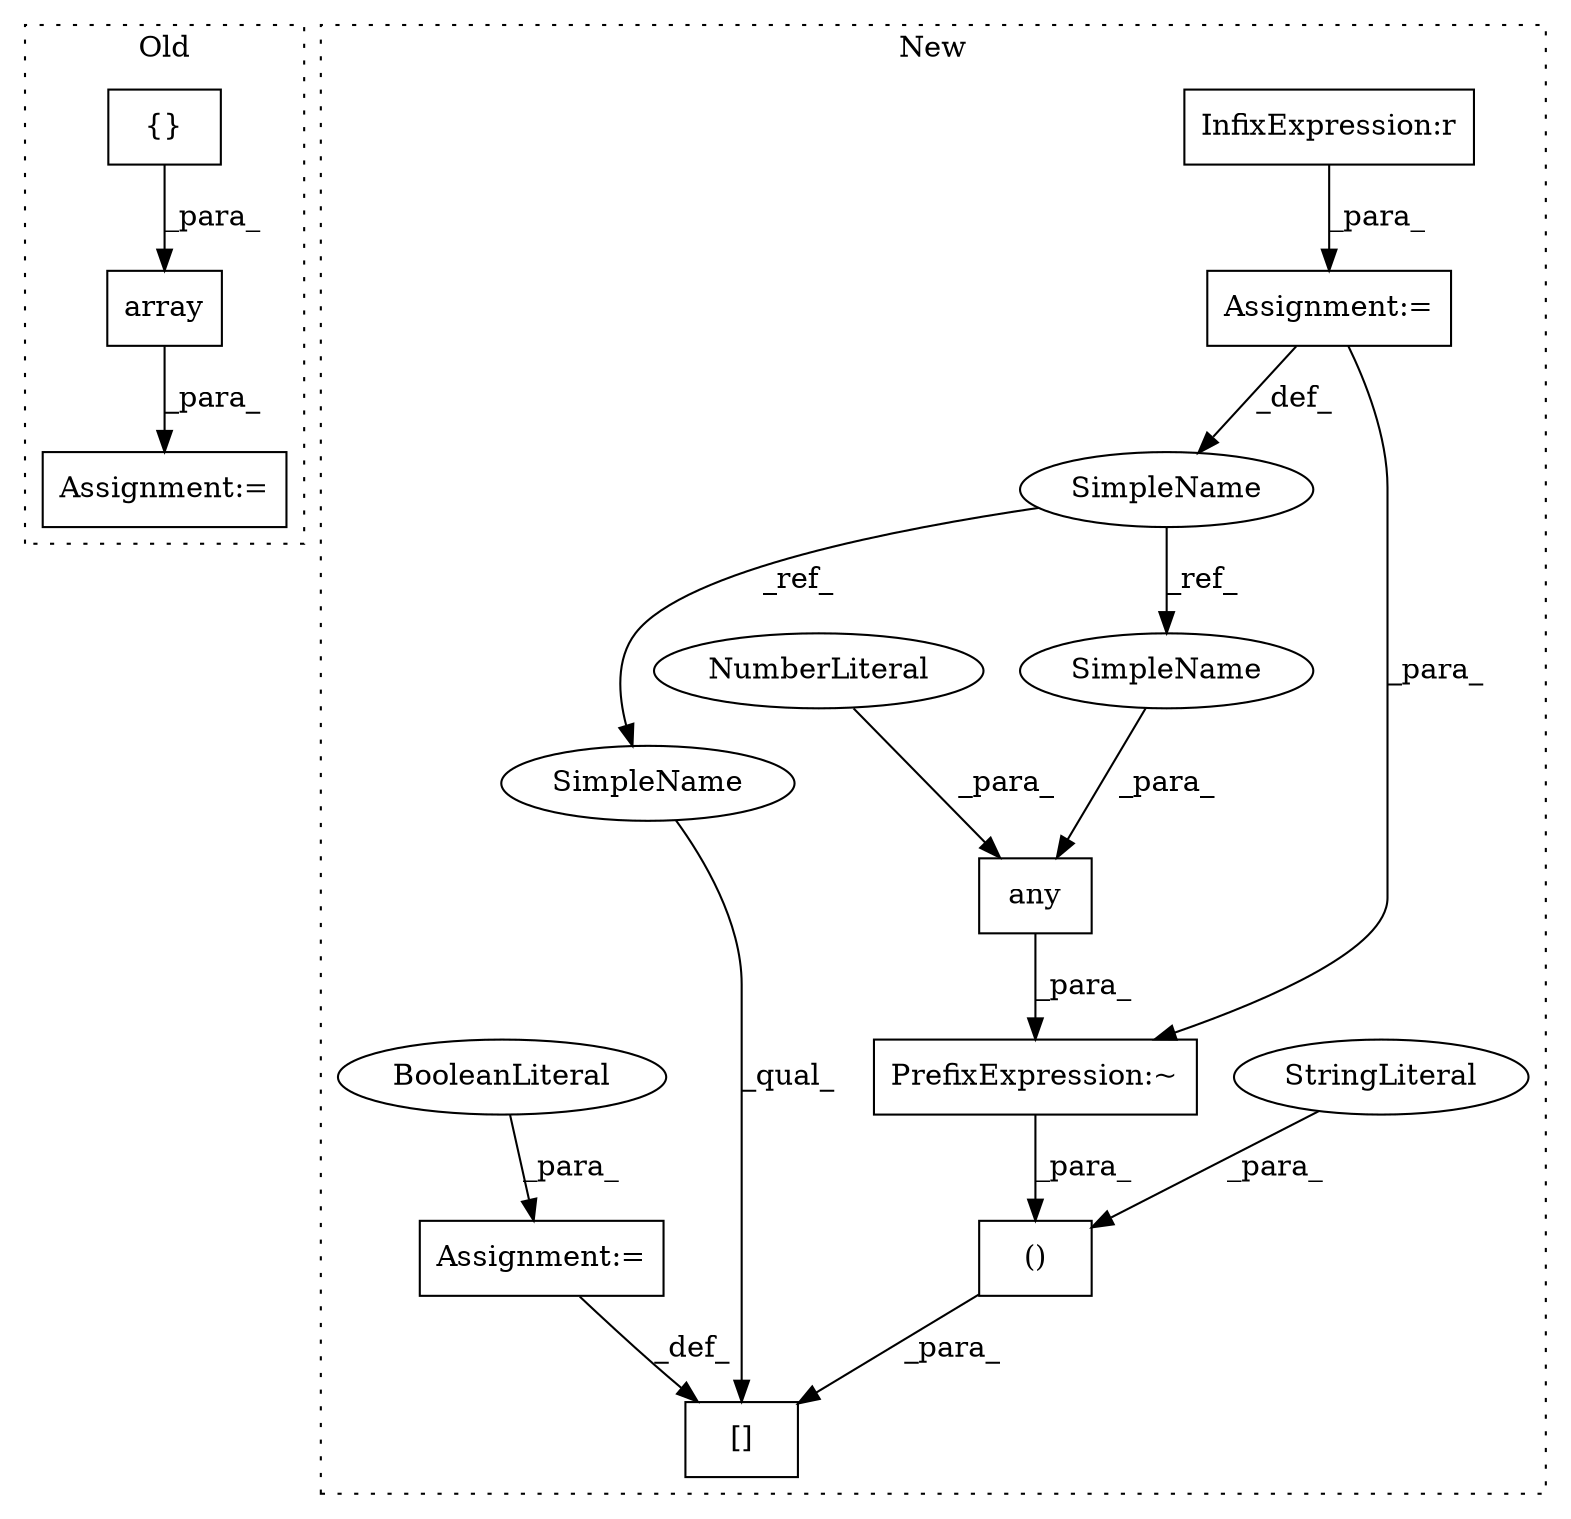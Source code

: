 digraph G {
subgraph cluster0 {
1 [label="array" a="32" s="835,856" l="6,1" shape="box"];
4 [label="{}" a="4" s="850" l="2" shape="box"];
11 [label="Assignment:=" a="7" s="828" l="1" shape="box"];
label = "Old";
style="dotted";
}
subgraph cluster1 {
2 [label="any" a="32" s="703,716" l="4,1" shape="box"];
3 [label="()" a="106" s="667" l="50" shape="box"];
5 [label="NumberLiteral" a="34" s="715" l="1" shape="ellipse"];
6 [label="[]" a="2" s="654,717" l="13,2" shape="box"];
7 [label="SimpleName" a="42" s="624" l="7" shape="ellipse"];
8 [label="StringLiteral" a="45" s="667" l="16" shape="ellipse"];
9 [label="InfixExpression:r" a="27" s="643" l="3" shape="box"];
10 [label="Assignment:=" a="7" s="631" l="1" shape="box"];
12 [label="Assignment:=" a="7" s="719" l="1" shape="box"];
13 [label="BooleanLiteral" a="9" s="720" l="4" shape="ellipse"];
14 [label="PrefixExpression:~" a="38" s="696" l="1" shape="box"];
15 [label="SimpleName" a="42" s="707" l="7" shape="ellipse"];
16 [label="SimpleName" a="42" s="654" l="7" shape="ellipse"];
label = "New";
style="dotted";
}
1 -> 11 [label="_para_"];
2 -> 14 [label="_para_"];
3 -> 6 [label="_para_"];
4 -> 1 [label="_para_"];
5 -> 2 [label="_para_"];
7 -> 16 [label="_ref_"];
7 -> 15 [label="_ref_"];
8 -> 3 [label="_para_"];
9 -> 10 [label="_para_"];
10 -> 14 [label="_para_"];
10 -> 7 [label="_def_"];
12 -> 6 [label="_def_"];
13 -> 12 [label="_para_"];
14 -> 3 [label="_para_"];
15 -> 2 [label="_para_"];
16 -> 6 [label="_qual_"];
}